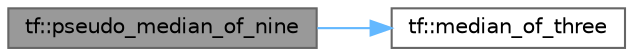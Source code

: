 digraph "tf::pseudo_median_of_nine"
{
 // LATEX_PDF_SIZE
  bgcolor="transparent";
  edge [fontname=Helvetica,fontsize=10,labelfontname=Helvetica,labelfontsize=10];
  node [fontname=Helvetica,fontsize=10,shape=box,height=0.2,width=0.4];
  rankdir="LR";
  Node1 [id="Node000001",label="tf::pseudo_median_of_nine",height=0.2,width=0.4,color="gray40", fillcolor="grey60", style="filled", fontcolor="black",tooltip="finds the pseudo median of a range of items using a spread of nine numbers"];
  Node1 -> Node2 [id="edge1_Node000001_Node000002",color="steelblue1",style="solid",tooltip=" "];
  Node2 [id="Node000002",label="tf::median_of_three",height=0.2,width=0.4,color="grey40", fillcolor="white", style="filled",URL="$namespacetf.html#a0b2dc0c0c931b9b627fc0a148085fa5e",tooltip="finds the median of three numbers pointed to by iterators using the given comparator"];
}
